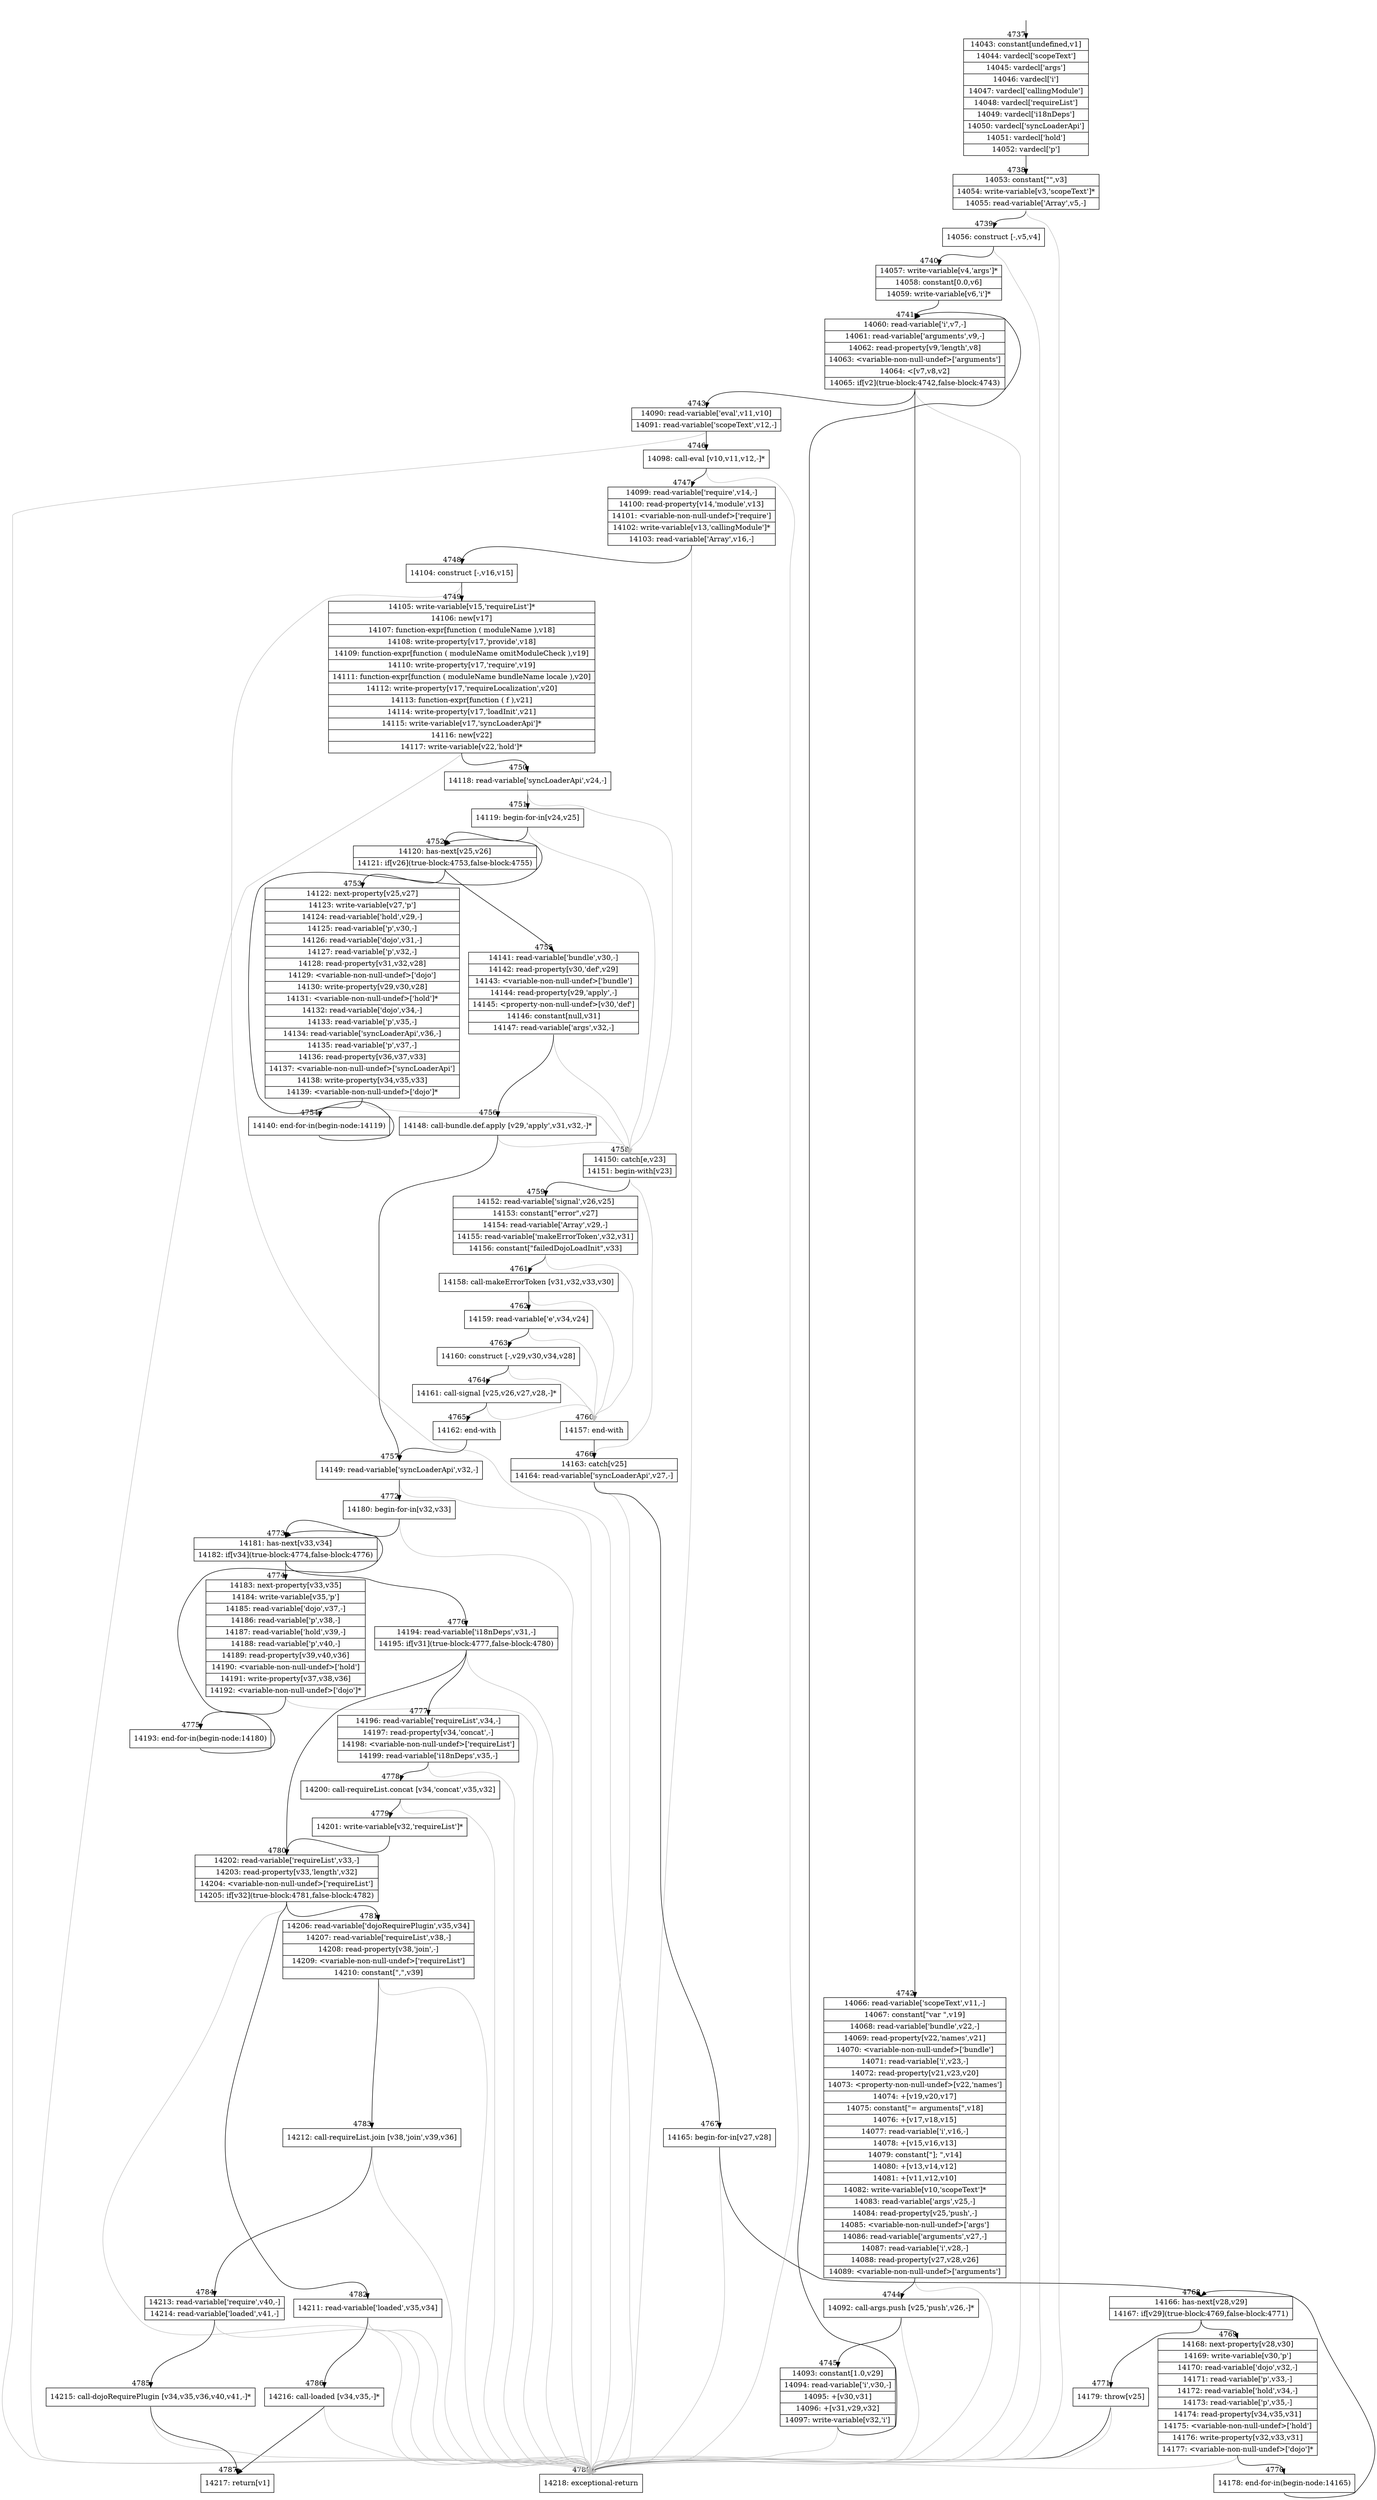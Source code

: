 digraph {
rankdir="TD"
BB_entry342[shape=none,label=""];
BB_entry342 -> BB4737 [tailport=s, headport=n, headlabel="    4737"]
BB4737 [shape=record label="{14043: constant[undefined,v1]|14044: vardecl['scopeText']|14045: vardecl['args']|14046: vardecl['i']|14047: vardecl['callingModule']|14048: vardecl['requireList']|14049: vardecl['i18nDeps']|14050: vardecl['syncLoaderApi']|14051: vardecl['hold']|14052: vardecl['p']}" ] 
BB4737 -> BB4738 [tailport=s, headport=n, headlabel="      4738"]
BB4738 [shape=record label="{14053: constant[\"\",v3]|14054: write-variable[v3,'scopeText']*|14055: read-variable['Array',v5,-]}" ] 
BB4738 -> BB4739 [tailport=s, headport=n, headlabel="      4739"]
BB4738 -> BB4788 [tailport=s, headport=n, color=gray, headlabel="      4788"]
BB4739 [shape=record label="{14056: construct [-,v5,v4]}" ] 
BB4739 -> BB4740 [tailport=s, headport=n, headlabel="      4740"]
BB4739 -> BB4788 [tailport=s, headport=n, color=gray]
BB4740 [shape=record label="{14057: write-variable[v4,'args']*|14058: constant[0.0,v6]|14059: write-variable[v6,'i']*}" ] 
BB4740 -> BB4741 [tailport=s, headport=n, headlabel="      4741"]
BB4741 [shape=record label="{14060: read-variable['i',v7,-]|14061: read-variable['arguments',v9,-]|14062: read-property[v9,'length',v8]|14063: \<variable-non-null-undef\>['arguments']|14064: \<[v7,v8,v2]|14065: if[v2](true-block:4742,false-block:4743)}" ] 
BB4741 -> BB4742 [tailport=s, headport=n, headlabel="      4742"]
BB4741 -> BB4743 [tailport=s, headport=n, headlabel="      4743"]
BB4741 -> BB4788 [tailport=s, headport=n, color=gray]
BB4742 [shape=record label="{14066: read-variable['scopeText',v11,-]|14067: constant[\"var \",v19]|14068: read-variable['bundle',v22,-]|14069: read-property[v22,'names',v21]|14070: \<variable-non-null-undef\>['bundle']|14071: read-variable['i',v23,-]|14072: read-property[v21,v23,v20]|14073: \<property-non-null-undef\>[v22,'names']|14074: +[v19,v20,v17]|14075: constant[\"= arguments[\",v18]|14076: +[v17,v18,v15]|14077: read-variable['i',v16,-]|14078: +[v15,v16,v13]|14079: constant[\"]; \",v14]|14080: +[v13,v14,v12]|14081: +[v11,v12,v10]|14082: write-variable[v10,'scopeText']*|14083: read-variable['args',v25,-]|14084: read-property[v25,'push',-]|14085: \<variable-non-null-undef\>['args']|14086: read-variable['arguments',v27,-]|14087: read-variable['i',v28,-]|14088: read-property[v27,v28,v26]|14089: \<variable-non-null-undef\>['arguments']}" ] 
BB4742 -> BB4744 [tailport=s, headport=n, headlabel="      4744"]
BB4742 -> BB4788 [tailport=s, headport=n, color=gray]
BB4743 [shape=record label="{14090: read-variable['eval',v11,v10]|14091: read-variable['scopeText',v12,-]}" ] 
BB4743 -> BB4746 [tailport=s, headport=n, headlabel="      4746"]
BB4743 -> BB4788 [tailport=s, headport=n, color=gray]
BB4744 [shape=record label="{14092: call-args.push [v25,'push',v26,-]*}" ] 
BB4744 -> BB4745 [tailport=s, headport=n, headlabel="      4745"]
BB4744 -> BB4788 [tailport=s, headport=n, color=gray]
BB4745 [shape=record label="{14093: constant[1.0,v29]|14094: read-variable['i',v30,-]|14095: +[v30,v31]|14096: +[v31,v29,v32]|14097: write-variable[v32,'i']}" ] 
BB4745 -> BB4741 [tailport=s, headport=n]
BB4745 -> BB4788 [tailport=s, headport=n, color=gray]
BB4746 [shape=record label="{14098: call-eval [v10,v11,v12,-]*}" ] 
BB4746 -> BB4747 [tailport=s, headport=n, headlabel="      4747"]
BB4746 -> BB4788 [tailport=s, headport=n, color=gray]
BB4747 [shape=record label="{14099: read-variable['require',v14,-]|14100: read-property[v14,'module',v13]|14101: \<variable-non-null-undef\>['require']|14102: write-variable[v13,'callingModule']*|14103: read-variable['Array',v16,-]}" ] 
BB4747 -> BB4748 [tailport=s, headport=n, headlabel="      4748"]
BB4747 -> BB4788 [tailport=s, headport=n, color=gray]
BB4748 [shape=record label="{14104: construct [-,v16,v15]}" ] 
BB4748 -> BB4749 [tailport=s, headport=n, headlabel="      4749"]
BB4748 -> BB4788 [tailport=s, headport=n, color=gray]
BB4749 [shape=record label="{14105: write-variable[v15,'requireList']*|14106: new[v17]|14107: function-expr[function ( moduleName ),v18]|14108: write-property[v17,'provide',v18]|14109: function-expr[function ( moduleName omitModuleCheck ),v19]|14110: write-property[v17,'require',v19]|14111: function-expr[function ( moduleName bundleName locale ),v20]|14112: write-property[v17,'requireLocalization',v20]|14113: function-expr[function ( f ),v21]|14114: write-property[v17,'loadInit',v21]|14115: write-variable[v17,'syncLoaderApi']*|14116: new[v22]|14117: write-variable[v22,'hold']*}" ] 
BB4749 -> BB4750 [tailport=s, headport=n, headlabel="      4750"]
BB4749 -> BB4788 [tailport=s, headport=n, color=gray]
BB4750 [shape=record label="{14118: read-variable['syncLoaderApi',v24,-]}" ] 
BB4750 -> BB4751 [tailport=s, headport=n, headlabel="      4751"]
BB4750 -> BB4758 [tailport=s, headport=n, color=gray, headlabel="      4758"]
BB4751 [shape=record label="{14119: begin-for-in[v24,v25]}" ] 
BB4751 -> BB4752 [tailport=s, headport=n, headlabel="      4752"]
BB4751 -> BB4758 [tailport=s, headport=n, color=gray]
BB4752 [shape=record label="{14120: has-next[v25,v26]|14121: if[v26](true-block:4753,false-block:4755)}" ] 
BB4752 -> BB4753 [tailport=s, headport=n, headlabel="      4753"]
BB4752 -> BB4755 [tailport=s, headport=n, headlabel="      4755"]
BB4753 [shape=record label="{14122: next-property[v25,v27]|14123: write-variable[v27,'p']|14124: read-variable['hold',v29,-]|14125: read-variable['p',v30,-]|14126: read-variable['dojo',v31,-]|14127: read-variable['p',v32,-]|14128: read-property[v31,v32,v28]|14129: \<variable-non-null-undef\>['dojo']|14130: write-property[v29,v30,v28]|14131: \<variable-non-null-undef\>['hold']*|14132: read-variable['dojo',v34,-]|14133: read-variable['p',v35,-]|14134: read-variable['syncLoaderApi',v36,-]|14135: read-variable['p',v37,-]|14136: read-property[v36,v37,v33]|14137: \<variable-non-null-undef\>['syncLoaderApi']|14138: write-property[v34,v35,v33]|14139: \<variable-non-null-undef\>['dojo']*}" ] 
BB4753 -> BB4754 [tailport=s, headport=n, headlabel="      4754"]
BB4753 -> BB4758 [tailport=s, headport=n, color=gray]
BB4754 [shape=record label="{14140: end-for-in(begin-node:14119)}" ] 
BB4754 -> BB4752 [tailport=s, headport=n]
BB4755 [shape=record label="{14141: read-variable['bundle',v30,-]|14142: read-property[v30,'def',v29]|14143: \<variable-non-null-undef\>['bundle']|14144: read-property[v29,'apply',-]|14145: \<property-non-null-undef\>[v30,'def']|14146: constant[null,v31]|14147: read-variable['args',v32,-]}" ] 
BB4755 -> BB4756 [tailport=s, headport=n, headlabel="      4756"]
BB4755 -> BB4758 [tailport=s, headport=n, color=gray]
BB4756 [shape=record label="{14148: call-bundle.def.apply [v29,'apply',v31,v32,-]*}" ] 
BB4756 -> BB4757 [tailport=s, headport=n, headlabel="      4757"]
BB4756 -> BB4758 [tailport=s, headport=n, color=gray]
BB4757 [shape=record label="{14149: read-variable['syncLoaderApi',v32,-]}" ] 
BB4757 -> BB4772 [tailport=s, headport=n, headlabel="      4772"]
BB4757 -> BB4788 [tailport=s, headport=n, color=gray]
BB4758 [shape=record label="{14150: catch[e,v23]|14151: begin-with[v23]}" ] 
BB4758 -> BB4759 [tailport=s, headport=n, headlabel="      4759"]
BB4758 -> BB4766 [tailport=s, headport=n, color=gray, headlabel="      4766"]
BB4759 [shape=record label="{14152: read-variable['signal',v26,v25]|14153: constant[\"error\",v27]|14154: read-variable['Array',v29,-]|14155: read-variable['makeErrorToken',v32,v31]|14156: constant[\"failedDojoLoadInit\",v33]}" ] 
BB4759 -> BB4761 [tailport=s, headport=n, headlabel="      4761"]
BB4759 -> BB4760 [tailport=s, headport=n, color=gray, headlabel="      4760"]
BB4760 [shape=record label="{14157: end-with}" ] 
BB4760 -> BB4766 [tailport=s, headport=n]
BB4761 [shape=record label="{14158: call-makeErrorToken [v31,v32,v33,v30]}" ] 
BB4761 -> BB4762 [tailport=s, headport=n, headlabel="      4762"]
BB4761 -> BB4760 [tailport=s, headport=n, color=gray]
BB4762 [shape=record label="{14159: read-variable['e',v34,v24]}" ] 
BB4762 -> BB4763 [tailport=s, headport=n, headlabel="      4763"]
BB4762 -> BB4760 [tailport=s, headport=n, color=gray]
BB4763 [shape=record label="{14160: construct [-,v29,v30,v34,v28]}" ] 
BB4763 -> BB4764 [tailport=s, headport=n, headlabel="      4764"]
BB4763 -> BB4760 [tailport=s, headport=n, color=gray]
BB4764 [shape=record label="{14161: call-signal [v25,v26,v27,v28,-]*}" ] 
BB4764 -> BB4765 [tailport=s, headport=n, headlabel="      4765"]
BB4764 -> BB4760 [tailport=s, headport=n, color=gray]
BB4765 [shape=record label="{14162: end-with}" ] 
BB4765 -> BB4757 [tailport=s, headport=n]
BB4766 [shape=record label="{14163: catch[v25]|14164: read-variable['syncLoaderApi',v27,-]}" ] 
BB4766 -> BB4767 [tailport=s, headport=n, headlabel="      4767"]
BB4766 -> BB4788 [tailport=s, headport=n, color=gray]
BB4767 [shape=record label="{14165: begin-for-in[v27,v28]}" ] 
BB4767 -> BB4768 [tailport=s, headport=n, headlabel="      4768"]
BB4767 -> BB4788 [tailport=s, headport=n, color=gray]
BB4768 [shape=record label="{14166: has-next[v28,v29]|14167: if[v29](true-block:4769,false-block:4771)}" ] 
BB4768 -> BB4769 [tailport=s, headport=n, headlabel="      4769"]
BB4768 -> BB4771 [tailport=s, headport=n, headlabel="      4771"]
BB4769 [shape=record label="{14168: next-property[v28,v30]|14169: write-variable[v30,'p']|14170: read-variable['dojo',v32,-]|14171: read-variable['p',v33,-]|14172: read-variable['hold',v34,-]|14173: read-variable['p',v35,-]|14174: read-property[v34,v35,v31]|14175: \<variable-non-null-undef\>['hold']|14176: write-property[v32,v33,v31]|14177: \<variable-non-null-undef\>['dojo']*}" ] 
BB4769 -> BB4770 [tailport=s, headport=n, headlabel="      4770"]
BB4769 -> BB4788 [tailport=s, headport=n, color=gray]
BB4770 [shape=record label="{14178: end-for-in(begin-node:14165)}" ] 
BB4770 -> BB4768 [tailport=s, headport=n]
BB4771 [shape=record label="{14179: throw[v25]}" ] 
BB4771 -> BB4788 [tailport=s, headport=n]
BB4771 -> BB4788 [tailport=s, headport=n, color=gray]
BB4772 [shape=record label="{14180: begin-for-in[v32,v33]}" ] 
BB4772 -> BB4773 [tailport=s, headport=n, headlabel="      4773"]
BB4772 -> BB4788 [tailport=s, headport=n, color=gray]
BB4773 [shape=record label="{14181: has-next[v33,v34]|14182: if[v34](true-block:4774,false-block:4776)}" ] 
BB4773 -> BB4774 [tailport=s, headport=n, headlabel="      4774"]
BB4773 -> BB4776 [tailport=s, headport=n, headlabel="      4776"]
BB4774 [shape=record label="{14183: next-property[v33,v35]|14184: write-variable[v35,'p']|14185: read-variable['dojo',v37,-]|14186: read-variable['p',v38,-]|14187: read-variable['hold',v39,-]|14188: read-variable['p',v40,-]|14189: read-property[v39,v40,v36]|14190: \<variable-non-null-undef\>['hold']|14191: write-property[v37,v38,v36]|14192: \<variable-non-null-undef\>['dojo']*}" ] 
BB4774 -> BB4775 [tailport=s, headport=n, headlabel="      4775"]
BB4774 -> BB4788 [tailport=s, headport=n, color=gray]
BB4775 [shape=record label="{14193: end-for-in(begin-node:14180)}" ] 
BB4775 -> BB4773 [tailport=s, headport=n]
BB4776 [shape=record label="{14194: read-variable['i18nDeps',v31,-]|14195: if[v31](true-block:4777,false-block:4780)}" ] 
BB4776 -> BB4777 [tailport=s, headport=n, headlabel="      4777"]
BB4776 -> BB4780 [tailport=s, headport=n, headlabel="      4780"]
BB4776 -> BB4788 [tailport=s, headport=n, color=gray]
BB4777 [shape=record label="{14196: read-variable['requireList',v34,-]|14197: read-property[v34,'concat',-]|14198: \<variable-non-null-undef\>['requireList']|14199: read-variable['i18nDeps',v35,-]}" ] 
BB4777 -> BB4778 [tailport=s, headport=n, headlabel="      4778"]
BB4777 -> BB4788 [tailport=s, headport=n, color=gray]
BB4778 [shape=record label="{14200: call-requireList.concat [v34,'concat',v35,v32]}" ] 
BB4778 -> BB4779 [tailport=s, headport=n, headlabel="      4779"]
BB4778 -> BB4788 [tailport=s, headport=n, color=gray]
BB4779 [shape=record label="{14201: write-variable[v32,'requireList']*}" ] 
BB4779 -> BB4780 [tailport=s, headport=n]
BB4780 [shape=record label="{14202: read-variable['requireList',v33,-]|14203: read-property[v33,'length',v32]|14204: \<variable-non-null-undef\>['requireList']|14205: if[v32](true-block:4781,false-block:4782)}" ] 
BB4780 -> BB4781 [tailport=s, headport=n, headlabel="      4781"]
BB4780 -> BB4782 [tailport=s, headport=n, headlabel="      4782"]
BB4780 -> BB4788 [tailport=s, headport=n, color=gray]
BB4781 [shape=record label="{14206: read-variable['dojoRequirePlugin',v35,v34]|14207: read-variable['requireList',v38,-]|14208: read-property[v38,'join',-]|14209: \<variable-non-null-undef\>['requireList']|14210: constant[\",\",v39]}" ] 
BB4781 -> BB4783 [tailport=s, headport=n, headlabel="      4783"]
BB4781 -> BB4788 [tailport=s, headport=n, color=gray]
BB4782 [shape=record label="{14211: read-variable['loaded',v35,v34]}" ] 
BB4782 -> BB4786 [tailport=s, headport=n, headlabel="      4786"]
BB4782 -> BB4788 [tailport=s, headport=n, color=gray]
BB4783 [shape=record label="{14212: call-requireList.join [v38,'join',v39,v36]}" ] 
BB4783 -> BB4784 [tailport=s, headport=n, headlabel="      4784"]
BB4783 -> BB4788 [tailport=s, headport=n, color=gray]
BB4784 [shape=record label="{14213: read-variable['require',v40,-]|14214: read-variable['loaded',v41,-]}" ] 
BB4784 -> BB4785 [tailport=s, headport=n, headlabel="      4785"]
BB4784 -> BB4788 [tailport=s, headport=n, color=gray]
BB4785 [shape=record label="{14215: call-dojoRequirePlugin [v34,v35,v36,v40,v41,-]*}" ] 
BB4785 -> BB4787 [tailport=s, headport=n, headlabel="      4787"]
BB4785 -> BB4788 [tailport=s, headport=n, color=gray]
BB4786 [shape=record label="{14216: call-loaded [v34,v35,-]*}" ] 
BB4786 -> BB4787 [tailport=s, headport=n]
BB4786 -> BB4788 [tailport=s, headport=n, color=gray]
BB4787 [shape=record label="{14217: return[v1]}" ] 
BB4788 [shape=record label="{14218: exceptional-return}" ] 
//#$~ 6526
}
